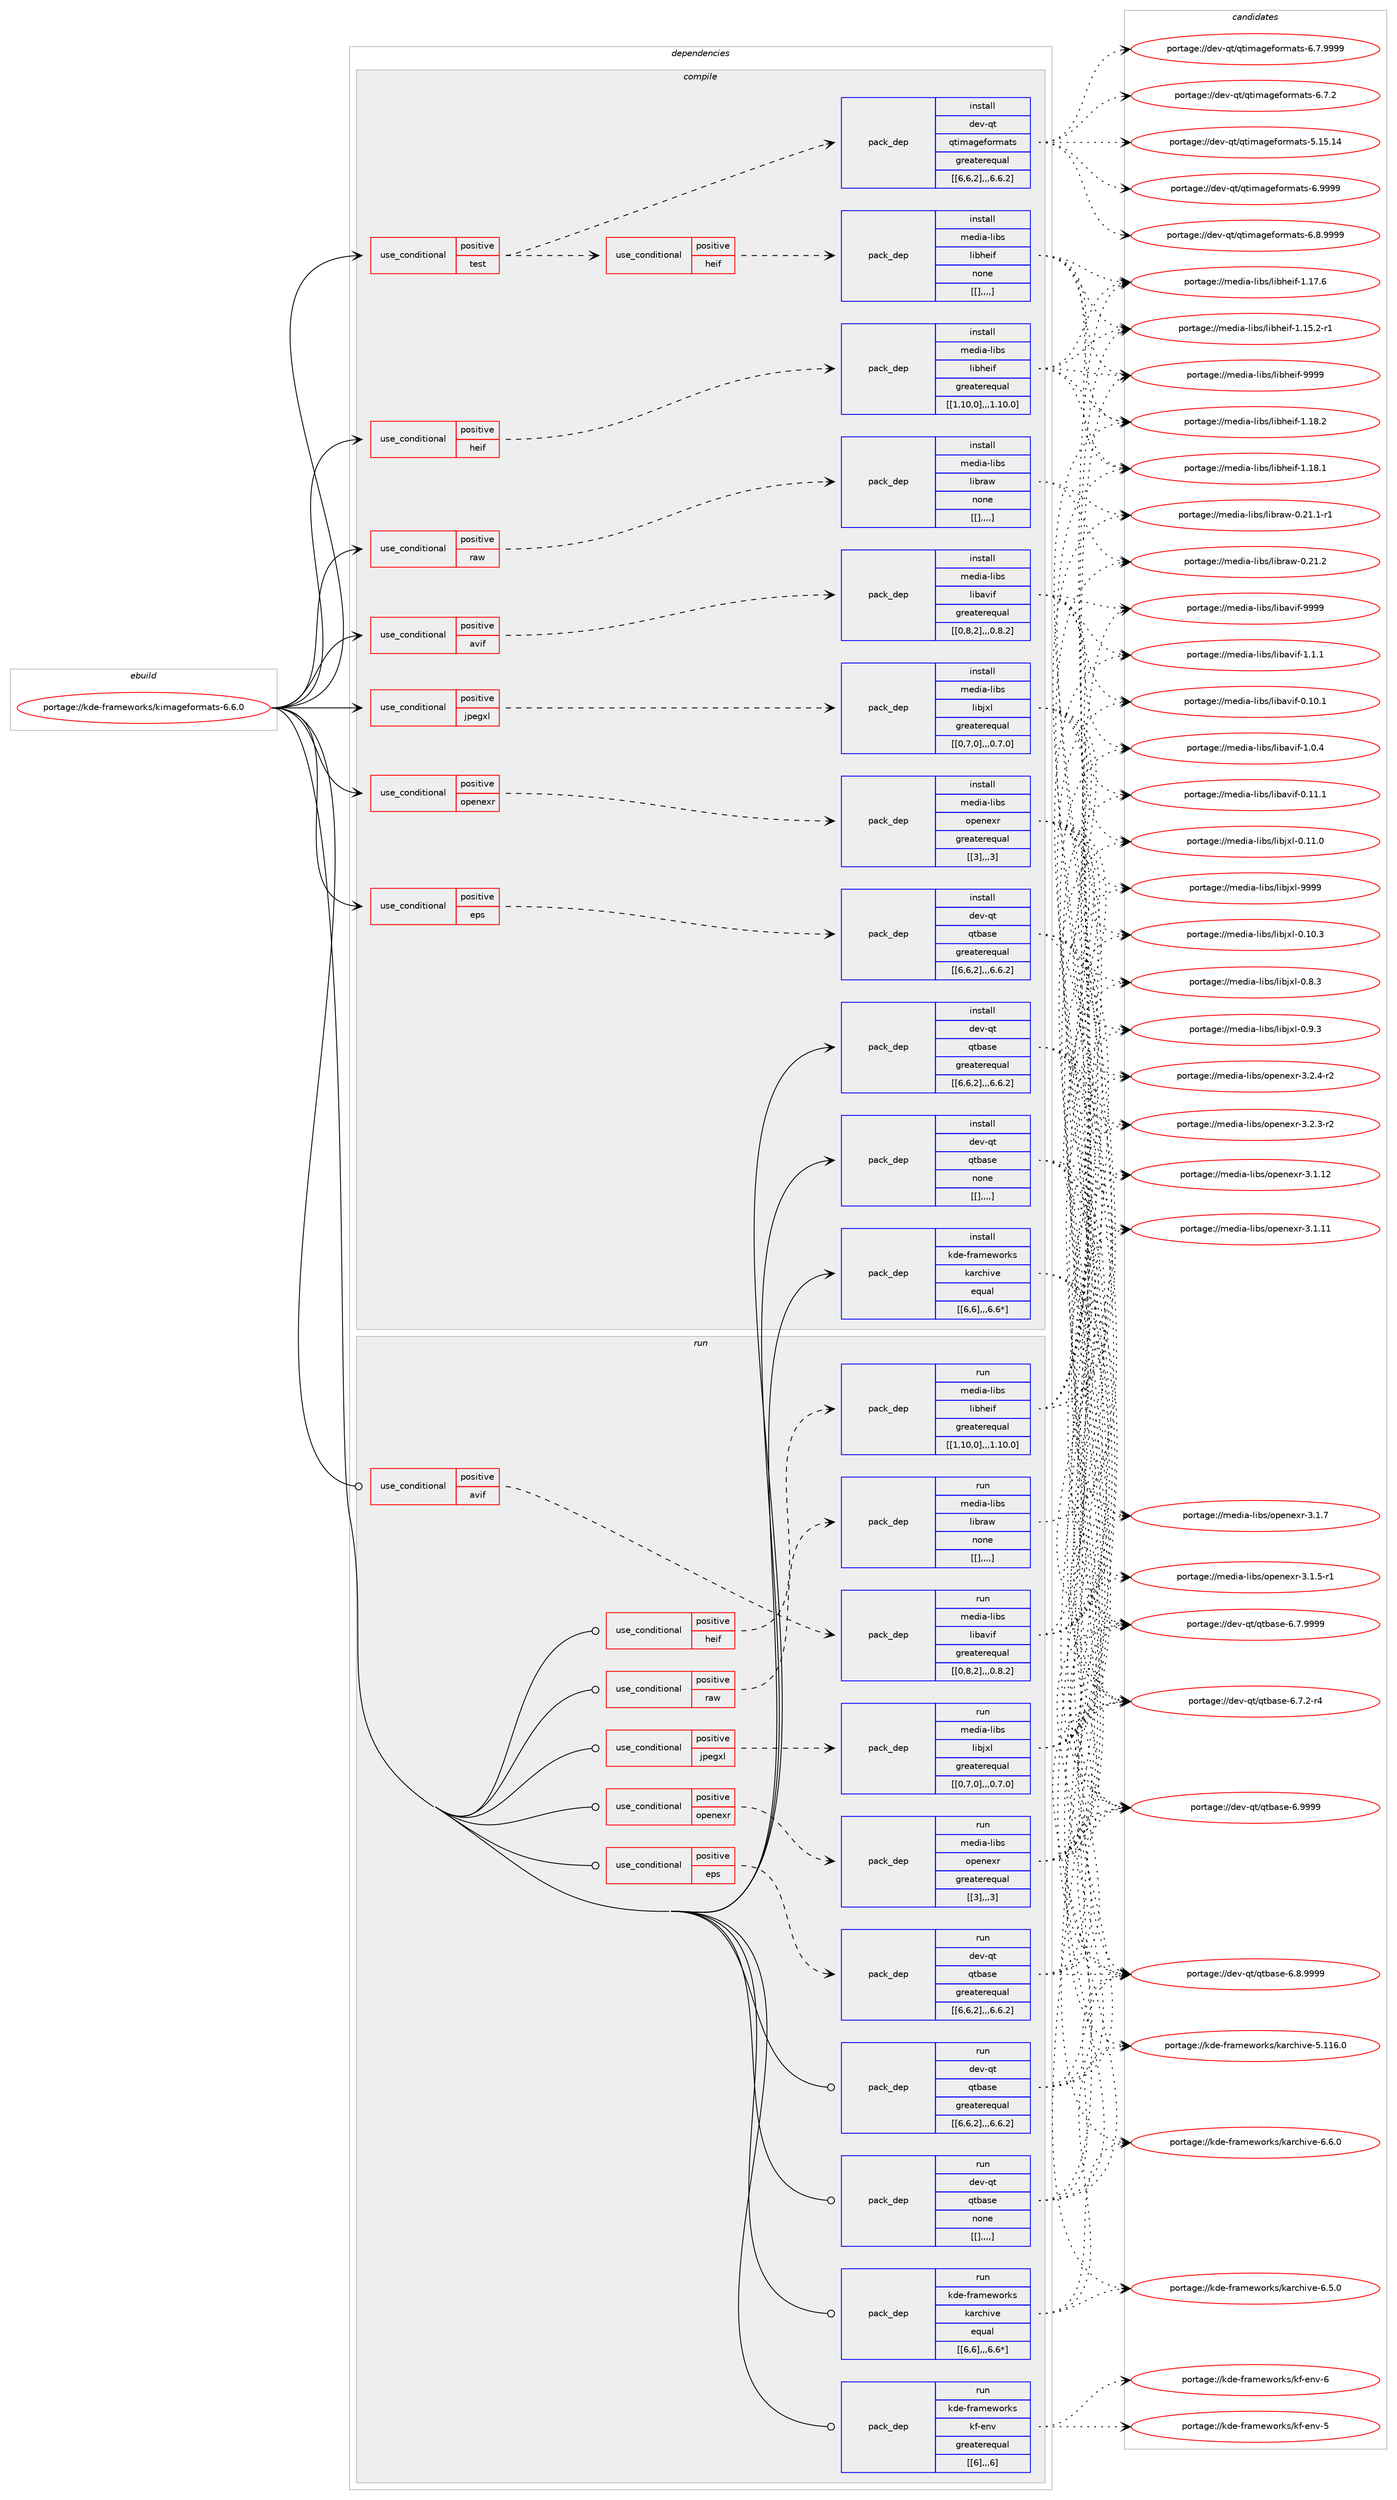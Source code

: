 digraph prolog {

# *************
# Graph options
# *************

newrank=true;
concentrate=true;
compound=true;
graph [rankdir=LR,fontname=Helvetica,fontsize=10,ranksep=1.5];#, ranksep=2.5, nodesep=0.2];
edge  [arrowhead=vee];
node  [fontname=Helvetica,fontsize=10];

# **********
# The ebuild
# **********

subgraph cluster_leftcol {
color=gray;
label=<<i>ebuild</i>>;
id [label="portage://kde-frameworks/kimageformats-6.6.0", color=red, width=4, href="../kde-frameworks/kimageformats-6.6.0.svg"];
}

# ****************
# The dependencies
# ****************

subgraph cluster_midcol {
color=gray;
label=<<i>dependencies</i>>;
subgraph cluster_compile {
fillcolor="#eeeeee";
style=filled;
label=<<i>compile</i>>;
subgraph cond70212 {
dependency274339 [label=<<TABLE BORDER="0" CELLBORDER="1" CELLSPACING="0" CELLPADDING="4"><TR><TD ROWSPAN="3" CELLPADDING="10">use_conditional</TD></TR><TR><TD>positive</TD></TR><TR><TD>avif</TD></TR></TABLE>>, shape=none, color=red];
subgraph pack202011 {
dependency274340 [label=<<TABLE BORDER="0" CELLBORDER="1" CELLSPACING="0" CELLPADDING="4" WIDTH="220"><TR><TD ROWSPAN="6" CELLPADDING="30">pack_dep</TD></TR><TR><TD WIDTH="110">install</TD></TR><TR><TD>media-libs</TD></TR><TR><TD>libavif</TD></TR><TR><TD>greaterequal</TD></TR><TR><TD>[[0,8,2],,,0.8.2]</TD></TR></TABLE>>, shape=none, color=blue];
}
dependency274339:e -> dependency274340:w [weight=20,style="dashed",arrowhead="vee"];
}
id:e -> dependency274339:w [weight=20,style="solid",arrowhead="vee"];
subgraph cond70213 {
dependency274341 [label=<<TABLE BORDER="0" CELLBORDER="1" CELLSPACING="0" CELLPADDING="4"><TR><TD ROWSPAN="3" CELLPADDING="10">use_conditional</TD></TR><TR><TD>positive</TD></TR><TR><TD>eps</TD></TR></TABLE>>, shape=none, color=red];
subgraph pack202012 {
dependency274342 [label=<<TABLE BORDER="0" CELLBORDER="1" CELLSPACING="0" CELLPADDING="4" WIDTH="220"><TR><TD ROWSPAN="6" CELLPADDING="30">pack_dep</TD></TR><TR><TD WIDTH="110">install</TD></TR><TR><TD>dev-qt</TD></TR><TR><TD>qtbase</TD></TR><TR><TD>greaterequal</TD></TR><TR><TD>[[6,6,2],,,6.6.2]</TD></TR></TABLE>>, shape=none, color=blue];
}
dependency274341:e -> dependency274342:w [weight=20,style="dashed",arrowhead="vee"];
}
id:e -> dependency274341:w [weight=20,style="solid",arrowhead="vee"];
subgraph cond70214 {
dependency274343 [label=<<TABLE BORDER="0" CELLBORDER="1" CELLSPACING="0" CELLPADDING="4"><TR><TD ROWSPAN="3" CELLPADDING="10">use_conditional</TD></TR><TR><TD>positive</TD></TR><TR><TD>heif</TD></TR></TABLE>>, shape=none, color=red];
subgraph pack202013 {
dependency274344 [label=<<TABLE BORDER="0" CELLBORDER="1" CELLSPACING="0" CELLPADDING="4" WIDTH="220"><TR><TD ROWSPAN="6" CELLPADDING="30">pack_dep</TD></TR><TR><TD WIDTH="110">install</TD></TR><TR><TD>media-libs</TD></TR><TR><TD>libheif</TD></TR><TR><TD>greaterequal</TD></TR><TR><TD>[[1,10,0],,,1.10.0]</TD></TR></TABLE>>, shape=none, color=blue];
}
dependency274343:e -> dependency274344:w [weight=20,style="dashed",arrowhead="vee"];
}
id:e -> dependency274343:w [weight=20,style="solid",arrowhead="vee"];
subgraph cond70215 {
dependency274345 [label=<<TABLE BORDER="0" CELLBORDER="1" CELLSPACING="0" CELLPADDING="4"><TR><TD ROWSPAN="3" CELLPADDING="10">use_conditional</TD></TR><TR><TD>positive</TD></TR><TR><TD>jpegxl</TD></TR></TABLE>>, shape=none, color=red];
subgraph pack202014 {
dependency274346 [label=<<TABLE BORDER="0" CELLBORDER="1" CELLSPACING="0" CELLPADDING="4" WIDTH="220"><TR><TD ROWSPAN="6" CELLPADDING="30">pack_dep</TD></TR><TR><TD WIDTH="110">install</TD></TR><TR><TD>media-libs</TD></TR><TR><TD>libjxl</TD></TR><TR><TD>greaterequal</TD></TR><TR><TD>[[0,7,0],,,0.7.0]</TD></TR></TABLE>>, shape=none, color=blue];
}
dependency274345:e -> dependency274346:w [weight=20,style="dashed",arrowhead="vee"];
}
id:e -> dependency274345:w [weight=20,style="solid",arrowhead="vee"];
subgraph cond70216 {
dependency274347 [label=<<TABLE BORDER="0" CELLBORDER="1" CELLSPACING="0" CELLPADDING="4"><TR><TD ROWSPAN="3" CELLPADDING="10">use_conditional</TD></TR><TR><TD>positive</TD></TR><TR><TD>openexr</TD></TR></TABLE>>, shape=none, color=red];
subgraph pack202015 {
dependency274348 [label=<<TABLE BORDER="0" CELLBORDER="1" CELLSPACING="0" CELLPADDING="4" WIDTH="220"><TR><TD ROWSPAN="6" CELLPADDING="30">pack_dep</TD></TR><TR><TD WIDTH="110">install</TD></TR><TR><TD>media-libs</TD></TR><TR><TD>openexr</TD></TR><TR><TD>greaterequal</TD></TR><TR><TD>[[3],,,3]</TD></TR></TABLE>>, shape=none, color=blue];
}
dependency274347:e -> dependency274348:w [weight=20,style="dashed",arrowhead="vee"];
}
id:e -> dependency274347:w [weight=20,style="solid",arrowhead="vee"];
subgraph cond70217 {
dependency274349 [label=<<TABLE BORDER="0" CELLBORDER="1" CELLSPACING="0" CELLPADDING="4"><TR><TD ROWSPAN="3" CELLPADDING="10">use_conditional</TD></TR><TR><TD>positive</TD></TR><TR><TD>raw</TD></TR></TABLE>>, shape=none, color=red];
subgraph pack202016 {
dependency274350 [label=<<TABLE BORDER="0" CELLBORDER="1" CELLSPACING="0" CELLPADDING="4" WIDTH="220"><TR><TD ROWSPAN="6" CELLPADDING="30">pack_dep</TD></TR><TR><TD WIDTH="110">install</TD></TR><TR><TD>media-libs</TD></TR><TR><TD>libraw</TD></TR><TR><TD>none</TD></TR><TR><TD>[[],,,,]</TD></TR></TABLE>>, shape=none, color=blue];
}
dependency274349:e -> dependency274350:w [weight=20,style="dashed",arrowhead="vee"];
}
id:e -> dependency274349:w [weight=20,style="solid",arrowhead="vee"];
subgraph cond70218 {
dependency274351 [label=<<TABLE BORDER="0" CELLBORDER="1" CELLSPACING="0" CELLPADDING="4"><TR><TD ROWSPAN="3" CELLPADDING="10">use_conditional</TD></TR><TR><TD>positive</TD></TR><TR><TD>test</TD></TR></TABLE>>, shape=none, color=red];
subgraph pack202017 {
dependency274352 [label=<<TABLE BORDER="0" CELLBORDER="1" CELLSPACING="0" CELLPADDING="4" WIDTH="220"><TR><TD ROWSPAN="6" CELLPADDING="30">pack_dep</TD></TR><TR><TD WIDTH="110">install</TD></TR><TR><TD>dev-qt</TD></TR><TR><TD>qtimageformats</TD></TR><TR><TD>greaterequal</TD></TR><TR><TD>[[6,6,2],,,6.6.2]</TD></TR></TABLE>>, shape=none, color=blue];
}
dependency274351:e -> dependency274352:w [weight=20,style="dashed",arrowhead="vee"];
subgraph cond70219 {
dependency274353 [label=<<TABLE BORDER="0" CELLBORDER="1" CELLSPACING="0" CELLPADDING="4"><TR><TD ROWSPAN="3" CELLPADDING="10">use_conditional</TD></TR><TR><TD>positive</TD></TR><TR><TD>heif</TD></TR></TABLE>>, shape=none, color=red];
subgraph pack202018 {
dependency274354 [label=<<TABLE BORDER="0" CELLBORDER="1" CELLSPACING="0" CELLPADDING="4" WIDTH="220"><TR><TD ROWSPAN="6" CELLPADDING="30">pack_dep</TD></TR><TR><TD WIDTH="110">install</TD></TR><TR><TD>media-libs</TD></TR><TR><TD>libheif</TD></TR><TR><TD>none</TD></TR><TR><TD>[[],,,,]</TD></TR></TABLE>>, shape=none, color=blue];
}
dependency274353:e -> dependency274354:w [weight=20,style="dashed",arrowhead="vee"];
}
dependency274351:e -> dependency274353:w [weight=20,style="dashed",arrowhead="vee"];
}
id:e -> dependency274351:w [weight=20,style="solid",arrowhead="vee"];
subgraph pack202019 {
dependency274355 [label=<<TABLE BORDER="0" CELLBORDER="1" CELLSPACING="0" CELLPADDING="4" WIDTH="220"><TR><TD ROWSPAN="6" CELLPADDING="30">pack_dep</TD></TR><TR><TD WIDTH="110">install</TD></TR><TR><TD>dev-qt</TD></TR><TR><TD>qtbase</TD></TR><TR><TD>greaterequal</TD></TR><TR><TD>[[6,6,2],,,6.6.2]</TD></TR></TABLE>>, shape=none, color=blue];
}
id:e -> dependency274355:w [weight=20,style="solid",arrowhead="vee"];
subgraph pack202020 {
dependency274356 [label=<<TABLE BORDER="0" CELLBORDER="1" CELLSPACING="0" CELLPADDING="4" WIDTH="220"><TR><TD ROWSPAN="6" CELLPADDING="30">pack_dep</TD></TR><TR><TD WIDTH="110">install</TD></TR><TR><TD>dev-qt</TD></TR><TR><TD>qtbase</TD></TR><TR><TD>none</TD></TR><TR><TD>[[],,,,]</TD></TR></TABLE>>, shape=none, color=blue];
}
id:e -> dependency274356:w [weight=20,style="solid",arrowhead="vee"];
subgraph pack202021 {
dependency274357 [label=<<TABLE BORDER="0" CELLBORDER="1" CELLSPACING="0" CELLPADDING="4" WIDTH="220"><TR><TD ROWSPAN="6" CELLPADDING="30">pack_dep</TD></TR><TR><TD WIDTH="110">install</TD></TR><TR><TD>kde-frameworks</TD></TR><TR><TD>karchive</TD></TR><TR><TD>equal</TD></TR><TR><TD>[[6,6],,,6.6*]</TD></TR></TABLE>>, shape=none, color=blue];
}
id:e -> dependency274357:w [weight=20,style="solid",arrowhead="vee"];
}
subgraph cluster_compileandrun {
fillcolor="#eeeeee";
style=filled;
label=<<i>compile and run</i>>;
}
subgraph cluster_run {
fillcolor="#eeeeee";
style=filled;
label=<<i>run</i>>;
subgraph cond70220 {
dependency274358 [label=<<TABLE BORDER="0" CELLBORDER="1" CELLSPACING="0" CELLPADDING="4"><TR><TD ROWSPAN="3" CELLPADDING="10">use_conditional</TD></TR><TR><TD>positive</TD></TR><TR><TD>avif</TD></TR></TABLE>>, shape=none, color=red];
subgraph pack202022 {
dependency274359 [label=<<TABLE BORDER="0" CELLBORDER="1" CELLSPACING="0" CELLPADDING="4" WIDTH="220"><TR><TD ROWSPAN="6" CELLPADDING="30">pack_dep</TD></TR><TR><TD WIDTH="110">run</TD></TR><TR><TD>media-libs</TD></TR><TR><TD>libavif</TD></TR><TR><TD>greaterequal</TD></TR><TR><TD>[[0,8,2],,,0.8.2]</TD></TR></TABLE>>, shape=none, color=blue];
}
dependency274358:e -> dependency274359:w [weight=20,style="dashed",arrowhead="vee"];
}
id:e -> dependency274358:w [weight=20,style="solid",arrowhead="odot"];
subgraph cond70221 {
dependency274360 [label=<<TABLE BORDER="0" CELLBORDER="1" CELLSPACING="0" CELLPADDING="4"><TR><TD ROWSPAN="3" CELLPADDING="10">use_conditional</TD></TR><TR><TD>positive</TD></TR><TR><TD>eps</TD></TR></TABLE>>, shape=none, color=red];
subgraph pack202023 {
dependency274361 [label=<<TABLE BORDER="0" CELLBORDER="1" CELLSPACING="0" CELLPADDING="4" WIDTH="220"><TR><TD ROWSPAN="6" CELLPADDING="30">pack_dep</TD></TR><TR><TD WIDTH="110">run</TD></TR><TR><TD>dev-qt</TD></TR><TR><TD>qtbase</TD></TR><TR><TD>greaterequal</TD></TR><TR><TD>[[6,6,2],,,6.6.2]</TD></TR></TABLE>>, shape=none, color=blue];
}
dependency274360:e -> dependency274361:w [weight=20,style="dashed",arrowhead="vee"];
}
id:e -> dependency274360:w [weight=20,style="solid",arrowhead="odot"];
subgraph cond70222 {
dependency274362 [label=<<TABLE BORDER="0" CELLBORDER="1" CELLSPACING="0" CELLPADDING="4"><TR><TD ROWSPAN="3" CELLPADDING="10">use_conditional</TD></TR><TR><TD>positive</TD></TR><TR><TD>heif</TD></TR></TABLE>>, shape=none, color=red];
subgraph pack202024 {
dependency274363 [label=<<TABLE BORDER="0" CELLBORDER="1" CELLSPACING="0" CELLPADDING="4" WIDTH="220"><TR><TD ROWSPAN="6" CELLPADDING="30">pack_dep</TD></TR><TR><TD WIDTH="110">run</TD></TR><TR><TD>media-libs</TD></TR><TR><TD>libheif</TD></TR><TR><TD>greaterequal</TD></TR><TR><TD>[[1,10,0],,,1.10.0]</TD></TR></TABLE>>, shape=none, color=blue];
}
dependency274362:e -> dependency274363:w [weight=20,style="dashed",arrowhead="vee"];
}
id:e -> dependency274362:w [weight=20,style="solid",arrowhead="odot"];
subgraph cond70223 {
dependency274364 [label=<<TABLE BORDER="0" CELLBORDER="1" CELLSPACING="0" CELLPADDING="4"><TR><TD ROWSPAN="3" CELLPADDING="10">use_conditional</TD></TR><TR><TD>positive</TD></TR><TR><TD>jpegxl</TD></TR></TABLE>>, shape=none, color=red];
subgraph pack202025 {
dependency274365 [label=<<TABLE BORDER="0" CELLBORDER="1" CELLSPACING="0" CELLPADDING="4" WIDTH="220"><TR><TD ROWSPAN="6" CELLPADDING="30">pack_dep</TD></TR><TR><TD WIDTH="110">run</TD></TR><TR><TD>media-libs</TD></TR><TR><TD>libjxl</TD></TR><TR><TD>greaterequal</TD></TR><TR><TD>[[0,7,0],,,0.7.0]</TD></TR></TABLE>>, shape=none, color=blue];
}
dependency274364:e -> dependency274365:w [weight=20,style="dashed",arrowhead="vee"];
}
id:e -> dependency274364:w [weight=20,style="solid",arrowhead="odot"];
subgraph cond70224 {
dependency274366 [label=<<TABLE BORDER="0" CELLBORDER="1" CELLSPACING="0" CELLPADDING="4"><TR><TD ROWSPAN="3" CELLPADDING="10">use_conditional</TD></TR><TR><TD>positive</TD></TR><TR><TD>openexr</TD></TR></TABLE>>, shape=none, color=red];
subgraph pack202026 {
dependency274367 [label=<<TABLE BORDER="0" CELLBORDER="1" CELLSPACING="0" CELLPADDING="4" WIDTH="220"><TR><TD ROWSPAN="6" CELLPADDING="30">pack_dep</TD></TR><TR><TD WIDTH="110">run</TD></TR><TR><TD>media-libs</TD></TR><TR><TD>openexr</TD></TR><TR><TD>greaterequal</TD></TR><TR><TD>[[3],,,3]</TD></TR></TABLE>>, shape=none, color=blue];
}
dependency274366:e -> dependency274367:w [weight=20,style="dashed",arrowhead="vee"];
}
id:e -> dependency274366:w [weight=20,style="solid",arrowhead="odot"];
subgraph cond70225 {
dependency274368 [label=<<TABLE BORDER="0" CELLBORDER="1" CELLSPACING="0" CELLPADDING="4"><TR><TD ROWSPAN="3" CELLPADDING="10">use_conditional</TD></TR><TR><TD>positive</TD></TR><TR><TD>raw</TD></TR></TABLE>>, shape=none, color=red];
subgraph pack202027 {
dependency274369 [label=<<TABLE BORDER="0" CELLBORDER="1" CELLSPACING="0" CELLPADDING="4" WIDTH="220"><TR><TD ROWSPAN="6" CELLPADDING="30">pack_dep</TD></TR><TR><TD WIDTH="110">run</TD></TR><TR><TD>media-libs</TD></TR><TR><TD>libraw</TD></TR><TR><TD>none</TD></TR><TR><TD>[[],,,,]</TD></TR></TABLE>>, shape=none, color=blue];
}
dependency274368:e -> dependency274369:w [weight=20,style="dashed",arrowhead="vee"];
}
id:e -> dependency274368:w [weight=20,style="solid",arrowhead="odot"];
subgraph pack202028 {
dependency274370 [label=<<TABLE BORDER="0" CELLBORDER="1" CELLSPACING="0" CELLPADDING="4" WIDTH="220"><TR><TD ROWSPAN="6" CELLPADDING="30">pack_dep</TD></TR><TR><TD WIDTH="110">run</TD></TR><TR><TD>dev-qt</TD></TR><TR><TD>qtbase</TD></TR><TR><TD>greaterequal</TD></TR><TR><TD>[[6,6,2],,,6.6.2]</TD></TR></TABLE>>, shape=none, color=blue];
}
id:e -> dependency274370:w [weight=20,style="solid",arrowhead="odot"];
subgraph pack202029 {
dependency274371 [label=<<TABLE BORDER="0" CELLBORDER="1" CELLSPACING="0" CELLPADDING="4" WIDTH="220"><TR><TD ROWSPAN="6" CELLPADDING="30">pack_dep</TD></TR><TR><TD WIDTH="110">run</TD></TR><TR><TD>dev-qt</TD></TR><TR><TD>qtbase</TD></TR><TR><TD>none</TD></TR><TR><TD>[[],,,,]</TD></TR></TABLE>>, shape=none, color=blue];
}
id:e -> dependency274371:w [weight=20,style="solid",arrowhead="odot"];
subgraph pack202030 {
dependency274372 [label=<<TABLE BORDER="0" CELLBORDER="1" CELLSPACING="0" CELLPADDING="4" WIDTH="220"><TR><TD ROWSPAN="6" CELLPADDING="30">pack_dep</TD></TR><TR><TD WIDTH="110">run</TD></TR><TR><TD>kde-frameworks</TD></TR><TR><TD>karchive</TD></TR><TR><TD>equal</TD></TR><TR><TD>[[6,6],,,6.6*]</TD></TR></TABLE>>, shape=none, color=blue];
}
id:e -> dependency274372:w [weight=20,style="solid",arrowhead="odot"];
subgraph pack202031 {
dependency274373 [label=<<TABLE BORDER="0" CELLBORDER="1" CELLSPACING="0" CELLPADDING="4" WIDTH="220"><TR><TD ROWSPAN="6" CELLPADDING="30">pack_dep</TD></TR><TR><TD WIDTH="110">run</TD></TR><TR><TD>kde-frameworks</TD></TR><TR><TD>kf-env</TD></TR><TR><TD>greaterequal</TD></TR><TR><TD>[[6],,,6]</TD></TR></TABLE>>, shape=none, color=blue];
}
id:e -> dependency274373:w [weight=20,style="solid",arrowhead="odot"];
}
}

# **************
# The candidates
# **************

subgraph cluster_choices {
rank=same;
color=gray;
label=<<i>candidates</i>>;

subgraph choice202011 {
color=black;
nodesep=1;
choice1091011001059745108105981154710810598971181051024557575757 [label="portage://media-libs/libavif-9999", color=red, width=4,href="../media-libs/libavif-9999.svg"];
choice109101100105974510810598115471081059897118105102454946494649 [label="portage://media-libs/libavif-1.1.1", color=red, width=4,href="../media-libs/libavif-1.1.1.svg"];
choice109101100105974510810598115471081059897118105102454946484652 [label="portage://media-libs/libavif-1.0.4", color=red, width=4,href="../media-libs/libavif-1.0.4.svg"];
choice10910110010597451081059811547108105989711810510245484649494649 [label="portage://media-libs/libavif-0.11.1", color=red, width=4,href="../media-libs/libavif-0.11.1.svg"];
choice10910110010597451081059811547108105989711810510245484649484649 [label="portage://media-libs/libavif-0.10.1", color=red, width=4,href="../media-libs/libavif-0.10.1.svg"];
dependency274340:e -> choice1091011001059745108105981154710810598971181051024557575757:w [style=dotted,weight="100"];
dependency274340:e -> choice109101100105974510810598115471081059897118105102454946494649:w [style=dotted,weight="100"];
dependency274340:e -> choice109101100105974510810598115471081059897118105102454946484652:w [style=dotted,weight="100"];
dependency274340:e -> choice10910110010597451081059811547108105989711810510245484649494649:w [style=dotted,weight="100"];
dependency274340:e -> choice10910110010597451081059811547108105989711810510245484649484649:w [style=dotted,weight="100"];
}
subgraph choice202012 {
color=black;
nodesep=1;
choice1001011184511311647113116989711510145544657575757 [label="portage://dev-qt/qtbase-6.9999", color=red, width=4,href="../dev-qt/qtbase-6.9999.svg"];
choice10010111845113116471131169897115101455446564657575757 [label="portage://dev-qt/qtbase-6.8.9999", color=red, width=4,href="../dev-qt/qtbase-6.8.9999.svg"];
choice10010111845113116471131169897115101455446554657575757 [label="portage://dev-qt/qtbase-6.7.9999", color=red, width=4,href="../dev-qt/qtbase-6.7.9999.svg"];
choice100101118451131164711311698971151014554465546504511452 [label="portage://dev-qt/qtbase-6.7.2-r4", color=red, width=4,href="../dev-qt/qtbase-6.7.2-r4.svg"];
dependency274342:e -> choice1001011184511311647113116989711510145544657575757:w [style=dotted,weight="100"];
dependency274342:e -> choice10010111845113116471131169897115101455446564657575757:w [style=dotted,weight="100"];
dependency274342:e -> choice10010111845113116471131169897115101455446554657575757:w [style=dotted,weight="100"];
dependency274342:e -> choice100101118451131164711311698971151014554465546504511452:w [style=dotted,weight="100"];
}
subgraph choice202013 {
color=black;
nodesep=1;
choice10910110010597451081059811547108105981041011051024557575757 [label="portage://media-libs/libheif-9999", color=red, width=4,href="../media-libs/libheif-9999.svg"];
choice109101100105974510810598115471081059810410110510245494649564650 [label="portage://media-libs/libheif-1.18.2", color=red, width=4,href="../media-libs/libheif-1.18.2.svg"];
choice109101100105974510810598115471081059810410110510245494649564649 [label="portage://media-libs/libheif-1.18.1", color=red, width=4,href="../media-libs/libheif-1.18.1.svg"];
choice109101100105974510810598115471081059810410110510245494649554654 [label="portage://media-libs/libheif-1.17.6", color=red, width=4,href="../media-libs/libheif-1.17.6.svg"];
choice1091011001059745108105981154710810598104101105102454946495346504511449 [label="portage://media-libs/libheif-1.15.2-r1", color=red, width=4,href="../media-libs/libheif-1.15.2-r1.svg"];
dependency274344:e -> choice10910110010597451081059811547108105981041011051024557575757:w [style=dotted,weight="100"];
dependency274344:e -> choice109101100105974510810598115471081059810410110510245494649564650:w [style=dotted,weight="100"];
dependency274344:e -> choice109101100105974510810598115471081059810410110510245494649564649:w [style=dotted,weight="100"];
dependency274344:e -> choice109101100105974510810598115471081059810410110510245494649554654:w [style=dotted,weight="100"];
dependency274344:e -> choice1091011001059745108105981154710810598104101105102454946495346504511449:w [style=dotted,weight="100"];
}
subgraph choice202014 {
color=black;
nodesep=1;
choice10910110010597451081059811547108105981061201084557575757 [label="portage://media-libs/libjxl-9999", color=red, width=4,href="../media-libs/libjxl-9999.svg"];
choice109101100105974510810598115471081059810612010845484649494648 [label="portage://media-libs/libjxl-0.11.0", color=red, width=4,href="../media-libs/libjxl-0.11.0.svg"];
choice109101100105974510810598115471081059810612010845484649484651 [label="portage://media-libs/libjxl-0.10.3", color=red, width=4,href="../media-libs/libjxl-0.10.3.svg"];
choice1091011001059745108105981154710810598106120108454846574651 [label="portage://media-libs/libjxl-0.9.3", color=red, width=4,href="../media-libs/libjxl-0.9.3.svg"];
choice1091011001059745108105981154710810598106120108454846564651 [label="portage://media-libs/libjxl-0.8.3", color=red, width=4,href="../media-libs/libjxl-0.8.3.svg"];
dependency274346:e -> choice10910110010597451081059811547108105981061201084557575757:w [style=dotted,weight="100"];
dependency274346:e -> choice109101100105974510810598115471081059810612010845484649494648:w [style=dotted,weight="100"];
dependency274346:e -> choice109101100105974510810598115471081059810612010845484649484651:w [style=dotted,weight="100"];
dependency274346:e -> choice1091011001059745108105981154710810598106120108454846574651:w [style=dotted,weight="100"];
dependency274346:e -> choice1091011001059745108105981154710810598106120108454846564651:w [style=dotted,weight="100"];
}
subgraph choice202015 {
color=black;
nodesep=1;
choice109101100105974510810598115471111121011101011201144551465046524511450 [label="portage://media-libs/openexr-3.2.4-r2", color=red, width=4,href="../media-libs/openexr-3.2.4-r2.svg"];
choice109101100105974510810598115471111121011101011201144551465046514511450 [label="portage://media-libs/openexr-3.2.3-r2", color=red, width=4,href="../media-libs/openexr-3.2.3-r2.svg"];
choice1091011001059745108105981154711111210111010112011445514649464950 [label="portage://media-libs/openexr-3.1.12", color=red, width=4,href="../media-libs/openexr-3.1.12.svg"];
choice1091011001059745108105981154711111210111010112011445514649464949 [label="portage://media-libs/openexr-3.1.11", color=red, width=4,href="../media-libs/openexr-3.1.11.svg"];
choice10910110010597451081059811547111112101110101120114455146494655 [label="portage://media-libs/openexr-3.1.7", color=red, width=4,href="../media-libs/openexr-3.1.7.svg"];
choice109101100105974510810598115471111121011101011201144551464946534511449 [label="portage://media-libs/openexr-3.1.5-r1", color=red, width=4,href="../media-libs/openexr-3.1.5-r1.svg"];
dependency274348:e -> choice109101100105974510810598115471111121011101011201144551465046524511450:w [style=dotted,weight="100"];
dependency274348:e -> choice109101100105974510810598115471111121011101011201144551465046514511450:w [style=dotted,weight="100"];
dependency274348:e -> choice1091011001059745108105981154711111210111010112011445514649464950:w [style=dotted,weight="100"];
dependency274348:e -> choice1091011001059745108105981154711111210111010112011445514649464949:w [style=dotted,weight="100"];
dependency274348:e -> choice10910110010597451081059811547111112101110101120114455146494655:w [style=dotted,weight="100"];
dependency274348:e -> choice109101100105974510810598115471111121011101011201144551464946534511449:w [style=dotted,weight="100"];
}
subgraph choice202016 {
color=black;
nodesep=1;
choice10910110010597451081059811547108105981149711945484650494650 [label="portage://media-libs/libraw-0.21.2", color=red, width=4,href="../media-libs/libraw-0.21.2.svg"];
choice109101100105974510810598115471081059811497119454846504946494511449 [label="portage://media-libs/libraw-0.21.1-r1", color=red, width=4,href="../media-libs/libraw-0.21.1-r1.svg"];
dependency274350:e -> choice10910110010597451081059811547108105981149711945484650494650:w [style=dotted,weight="100"];
dependency274350:e -> choice109101100105974510810598115471081059811497119454846504946494511449:w [style=dotted,weight="100"];
}
subgraph choice202017 {
color=black;
nodesep=1;
choice1001011184511311647113116105109971031011021111141099711611545544657575757 [label="portage://dev-qt/qtimageformats-6.9999", color=red, width=4,href="../dev-qt/qtimageformats-6.9999.svg"];
choice10010111845113116471131161051099710310110211111410997116115455446564657575757 [label="portage://dev-qt/qtimageformats-6.8.9999", color=red, width=4,href="../dev-qt/qtimageformats-6.8.9999.svg"];
choice10010111845113116471131161051099710310110211111410997116115455446554657575757 [label="portage://dev-qt/qtimageformats-6.7.9999", color=red, width=4,href="../dev-qt/qtimageformats-6.7.9999.svg"];
choice10010111845113116471131161051099710310110211111410997116115455446554650 [label="portage://dev-qt/qtimageformats-6.7.2", color=red, width=4,href="../dev-qt/qtimageformats-6.7.2.svg"];
choice100101118451131164711311610510997103101102111114109971161154553464953464952 [label="portage://dev-qt/qtimageformats-5.15.14", color=red, width=4,href="../dev-qt/qtimageformats-5.15.14.svg"];
dependency274352:e -> choice1001011184511311647113116105109971031011021111141099711611545544657575757:w [style=dotted,weight="100"];
dependency274352:e -> choice10010111845113116471131161051099710310110211111410997116115455446564657575757:w [style=dotted,weight="100"];
dependency274352:e -> choice10010111845113116471131161051099710310110211111410997116115455446554657575757:w [style=dotted,weight="100"];
dependency274352:e -> choice10010111845113116471131161051099710310110211111410997116115455446554650:w [style=dotted,weight="100"];
dependency274352:e -> choice100101118451131164711311610510997103101102111114109971161154553464953464952:w [style=dotted,weight="100"];
}
subgraph choice202018 {
color=black;
nodesep=1;
choice10910110010597451081059811547108105981041011051024557575757 [label="portage://media-libs/libheif-9999", color=red, width=4,href="../media-libs/libheif-9999.svg"];
choice109101100105974510810598115471081059810410110510245494649564650 [label="portage://media-libs/libheif-1.18.2", color=red, width=4,href="../media-libs/libheif-1.18.2.svg"];
choice109101100105974510810598115471081059810410110510245494649564649 [label="portage://media-libs/libheif-1.18.1", color=red, width=4,href="../media-libs/libheif-1.18.1.svg"];
choice109101100105974510810598115471081059810410110510245494649554654 [label="portage://media-libs/libheif-1.17.6", color=red, width=4,href="../media-libs/libheif-1.17.6.svg"];
choice1091011001059745108105981154710810598104101105102454946495346504511449 [label="portage://media-libs/libheif-1.15.2-r1", color=red, width=4,href="../media-libs/libheif-1.15.2-r1.svg"];
dependency274354:e -> choice10910110010597451081059811547108105981041011051024557575757:w [style=dotted,weight="100"];
dependency274354:e -> choice109101100105974510810598115471081059810410110510245494649564650:w [style=dotted,weight="100"];
dependency274354:e -> choice109101100105974510810598115471081059810410110510245494649564649:w [style=dotted,weight="100"];
dependency274354:e -> choice109101100105974510810598115471081059810410110510245494649554654:w [style=dotted,weight="100"];
dependency274354:e -> choice1091011001059745108105981154710810598104101105102454946495346504511449:w [style=dotted,weight="100"];
}
subgraph choice202019 {
color=black;
nodesep=1;
choice1001011184511311647113116989711510145544657575757 [label="portage://dev-qt/qtbase-6.9999", color=red, width=4,href="../dev-qt/qtbase-6.9999.svg"];
choice10010111845113116471131169897115101455446564657575757 [label="portage://dev-qt/qtbase-6.8.9999", color=red, width=4,href="../dev-qt/qtbase-6.8.9999.svg"];
choice10010111845113116471131169897115101455446554657575757 [label="portage://dev-qt/qtbase-6.7.9999", color=red, width=4,href="../dev-qt/qtbase-6.7.9999.svg"];
choice100101118451131164711311698971151014554465546504511452 [label="portage://dev-qt/qtbase-6.7.2-r4", color=red, width=4,href="../dev-qt/qtbase-6.7.2-r4.svg"];
dependency274355:e -> choice1001011184511311647113116989711510145544657575757:w [style=dotted,weight="100"];
dependency274355:e -> choice10010111845113116471131169897115101455446564657575757:w [style=dotted,weight="100"];
dependency274355:e -> choice10010111845113116471131169897115101455446554657575757:w [style=dotted,weight="100"];
dependency274355:e -> choice100101118451131164711311698971151014554465546504511452:w [style=dotted,weight="100"];
}
subgraph choice202020 {
color=black;
nodesep=1;
choice1001011184511311647113116989711510145544657575757 [label="portage://dev-qt/qtbase-6.9999", color=red, width=4,href="../dev-qt/qtbase-6.9999.svg"];
choice10010111845113116471131169897115101455446564657575757 [label="portage://dev-qt/qtbase-6.8.9999", color=red, width=4,href="../dev-qt/qtbase-6.8.9999.svg"];
choice10010111845113116471131169897115101455446554657575757 [label="portage://dev-qt/qtbase-6.7.9999", color=red, width=4,href="../dev-qt/qtbase-6.7.9999.svg"];
choice100101118451131164711311698971151014554465546504511452 [label="portage://dev-qt/qtbase-6.7.2-r4", color=red, width=4,href="../dev-qt/qtbase-6.7.2-r4.svg"];
dependency274356:e -> choice1001011184511311647113116989711510145544657575757:w [style=dotted,weight="100"];
dependency274356:e -> choice10010111845113116471131169897115101455446564657575757:w [style=dotted,weight="100"];
dependency274356:e -> choice10010111845113116471131169897115101455446554657575757:w [style=dotted,weight="100"];
dependency274356:e -> choice100101118451131164711311698971151014554465546504511452:w [style=dotted,weight="100"];
}
subgraph choice202021 {
color=black;
nodesep=1;
choice1071001014510211497109101119111114107115471079711499104105118101455446544648 [label="portage://kde-frameworks/karchive-6.6.0", color=red, width=4,href="../kde-frameworks/karchive-6.6.0.svg"];
choice1071001014510211497109101119111114107115471079711499104105118101455446534648 [label="portage://kde-frameworks/karchive-6.5.0", color=red, width=4,href="../kde-frameworks/karchive-6.5.0.svg"];
choice10710010145102114971091011191111141071154710797114991041051181014553464949544648 [label="portage://kde-frameworks/karchive-5.116.0", color=red, width=4,href="../kde-frameworks/karchive-5.116.0.svg"];
dependency274357:e -> choice1071001014510211497109101119111114107115471079711499104105118101455446544648:w [style=dotted,weight="100"];
dependency274357:e -> choice1071001014510211497109101119111114107115471079711499104105118101455446534648:w [style=dotted,weight="100"];
dependency274357:e -> choice10710010145102114971091011191111141071154710797114991041051181014553464949544648:w [style=dotted,weight="100"];
}
subgraph choice202022 {
color=black;
nodesep=1;
choice1091011001059745108105981154710810598971181051024557575757 [label="portage://media-libs/libavif-9999", color=red, width=4,href="../media-libs/libavif-9999.svg"];
choice109101100105974510810598115471081059897118105102454946494649 [label="portage://media-libs/libavif-1.1.1", color=red, width=4,href="../media-libs/libavif-1.1.1.svg"];
choice109101100105974510810598115471081059897118105102454946484652 [label="portage://media-libs/libavif-1.0.4", color=red, width=4,href="../media-libs/libavif-1.0.4.svg"];
choice10910110010597451081059811547108105989711810510245484649494649 [label="portage://media-libs/libavif-0.11.1", color=red, width=4,href="../media-libs/libavif-0.11.1.svg"];
choice10910110010597451081059811547108105989711810510245484649484649 [label="portage://media-libs/libavif-0.10.1", color=red, width=4,href="../media-libs/libavif-0.10.1.svg"];
dependency274359:e -> choice1091011001059745108105981154710810598971181051024557575757:w [style=dotted,weight="100"];
dependency274359:e -> choice109101100105974510810598115471081059897118105102454946494649:w [style=dotted,weight="100"];
dependency274359:e -> choice109101100105974510810598115471081059897118105102454946484652:w [style=dotted,weight="100"];
dependency274359:e -> choice10910110010597451081059811547108105989711810510245484649494649:w [style=dotted,weight="100"];
dependency274359:e -> choice10910110010597451081059811547108105989711810510245484649484649:w [style=dotted,weight="100"];
}
subgraph choice202023 {
color=black;
nodesep=1;
choice1001011184511311647113116989711510145544657575757 [label="portage://dev-qt/qtbase-6.9999", color=red, width=4,href="../dev-qt/qtbase-6.9999.svg"];
choice10010111845113116471131169897115101455446564657575757 [label="portage://dev-qt/qtbase-6.8.9999", color=red, width=4,href="../dev-qt/qtbase-6.8.9999.svg"];
choice10010111845113116471131169897115101455446554657575757 [label="portage://dev-qt/qtbase-6.7.9999", color=red, width=4,href="../dev-qt/qtbase-6.7.9999.svg"];
choice100101118451131164711311698971151014554465546504511452 [label="portage://dev-qt/qtbase-6.7.2-r4", color=red, width=4,href="../dev-qt/qtbase-6.7.2-r4.svg"];
dependency274361:e -> choice1001011184511311647113116989711510145544657575757:w [style=dotted,weight="100"];
dependency274361:e -> choice10010111845113116471131169897115101455446564657575757:w [style=dotted,weight="100"];
dependency274361:e -> choice10010111845113116471131169897115101455446554657575757:w [style=dotted,weight="100"];
dependency274361:e -> choice100101118451131164711311698971151014554465546504511452:w [style=dotted,weight="100"];
}
subgraph choice202024 {
color=black;
nodesep=1;
choice10910110010597451081059811547108105981041011051024557575757 [label="portage://media-libs/libheif-9999", color=red, width=4,href="../media-libs/libheif-9999.svg"];
choice109101100105974510810598115471081059810410110510245494649564650 [label="portage://media-libs/libheif-1.18.2", color=red, width=4,href="../media-libs/libheif-1.18.2.svg"];
choice109101100105974510810598115471081059810410110510245494649564649 [label="portage://media-libs/libheif-1.18.1", color=red, width=4,href="../media-libs/libheif-1.18.1.svg"];
choice109101100105974510810598115471081059810410110510245494649554654 [label="portage://media-libs/libheif-1.17.6", color=red, width=4,href="../media-libs/libheif-1.17.6.svg"];
choice1091011001059745108105981154710810598104101105102454946495346504511449 [label="portage://media-libs/libheif-1.15.2-r1", color=red, width=4,href="../media-libs/libheif-1.15.2-r1.svg"];
dependency274363:e -> choice10910110010597451081059811547108105981041011051024557575757:w [style=dotted,weight="100"];
dependency274363:e -> choice109101100105974510810598115471081059810410110510245494649564650:w [style=dotted,weight="100"];
dependency274363:e -> choice109101100105974510810598115471081059810410110510245494649564649:w [style=dotted,weight="100"];
dependency274363:e -> choice109101100105974510810598115471081059810410110510245494649554654:w [style=dotted,weight="100"];
dependency274363:e -> choice1091011001059745108105981154710810598104101105102454946495346504511449:w [style=dotted,weight="100"];
}
subgraph choice202025 {
color=black;
nodesep=1;
choice10910110010597451081059811547108105981061201084557575757 [label="portage://media-libs/libjxl-9999", color=red, width=4,href="../media-libs/libjxl-9999.svg"];
choice109101100105974510810598115471081059810612010845484649494648 [label="portage://media-libs/libjxl-0.11.0", color=red, width=4,href="../media-libs/libjxl-0.11.0.svg"];
choice109101100105974510810598115471081059810612010845484649484651 [label="portage://media-libs/libjxl-0.10.3", color=red, width=4,href="../media-libs/libjxl-0.10.3.svg"];
choice1091011001059745108105981154710810598106120108454846574651 [label="portage://media-libs/libjxl-0.9.3", color=red, width=4,href="../media-libs/libjxl-0.9.3.svg"];
choice1091011001059745108105981154710810598106120108454846564651 [label="portage://media-libs/libjxl-0.8.3", color=red, width=4,href="../media-libs/libjxl-0.8.3.svg"];
dependency274365:e -> choice10910110010597451081059811547108105981061201084557575757:w [style=dotted,weight="100"];
dependency274365:e -> choice109101100105974510810598115471081059810612010845484649494648:w [style=dotted,weight="100"];
dependency274365:e -> choice109101100105974510810598115471081059810612010845484649484651:w [style=dotted,weight="100"];
dependency274365:e -> choice1091011001059745108105981154710810598106120108454846574651:w [style=dotted,weight="100"];
dependency274365:e -> choice1091011001059745108105981154710810598106120108454846564651:w [style=dotted,weight="100"];
}
subgraph choice202026 {
color=black;
nodesep=1;
choice109101100105974510810598115471111121011101011201144551465046524511450 [label="portage://media-libs/openexr-3.2.4-r2", color=red, width=4,href="../media-libs/openexr-3.2.4-r2.svg"];
choice109101100105974510810598115471111121011101011201144551465046514511450 [label="portage://media-libs/openexr-3.2.3-r2", color=red, width=4,href="../media-libs/openexr-3.2.3-r2.svg"];
choice1091011001059745108105981154711111210111010112011445514649464950 [label="portage://media-libs/openexr-3.1.12", color=red, width=4,href="../media-libs/openexr-3.1.12.svg"];
choice1091011001059745108105981154711111210111010112011445514649464949 [label="portage://media-libs/openexr-3.1.11", color=red, width=4,href="../media-libs/openexr-3.1.11.svg"];
choice10910110010597451081059811547111112101110101120114455146494655 [label="portage://media-libs/openexr-3.1.7", color=red, width=4,href="../media-libs/openexr-3.1.7.svg"];
choice109101100105974510810598115471111121011101011201144551464946534511449 [label="portage://media-libs/openexr-3.1.5-r1", color=red, width=4,href="../media-libs/openexr-3.1.5-r1.svg"];
dependency274367:e -> choice109101100105974510810598115471111121011101011201144551465046524511450:w [style=dotted,weight="100"];
dependency274367:e -> choice109101100105974510810598115471111121011101011201144551465046514511450:w [style=dotted,weight="100"];
dependency274367:e -> choice1091011001059745108105981154711111210111010112011445514649464950:w [style=dotted,weight="100"];
dependency274367:e -> choice1091011001059745108105981154711111210111010112011445514649464949:w [style=dotted,weight="100"];
dependency274367:e -> choice10910110010597451081059811547111112101110101120114455146494655:w [style=dotted,weight="100"];
dependency274367:e -> choice109101100105974510810598115471111121011101011201144551464946534511449:w [style=dotted,weight="100"];
}
subgraph choice202027 {
color=black;
nodesep=1;
choice10910110010597451081059811547108105981149711945484650494650 [label="portage://media-libs/libraw-0.21.2", color=red, width=4,href="../media-libs/libraw-0.21.2.svg"];
choice109101100105974510810598115471081059811497119454846504946494511449 [label="portage://media-libs/libraw-0.21.1-r1", color=red, width=4,href="../media-libs/libraw-0.21.1-r1.svg"];
dependency274369:e -> choice10910110010597451081059811547108105981149711945484650494650:w [style=dotted,weight="100"];
dependency274369:e -> choice109101100105974510810598115471081059811497119454846504946494511449:w [style=dotted,weight="100"];
}
subgraph choice202028 {
color=black;
nodesep=1;
choice1001011184511311647113116989711510145544657575757 [label="portage://dev-qt/qtbase-6.9999", color=red, width=4,href="../dev-qt/qtbase-6.9999.svg"];
choice10010111845113116471131169897115101455446564657575757 [label="portage://dev-qt/qtbase-6.8.9999", color=red, width=4,href="../dev-qt/qtbase-6.8.9999.svg"];
choice10010111845113116471131169897115101455446554657575757 [label="portage://dev-qt/qtbase-6.7.9999", color=red, width=4,href="../dev-qt/qtbase-6.7.9999.svg"];
choice100101118451131164711311698971151014554465546504511452 [label="portage://dev-qt/qtbase-6.7.2-r4", color=red, width=4,href="../dev-qt/qtbase-6.7.2-r4.svg"];
dependency274370:e -> choice1001011184511311647113116989711510145544657575757:w [style=dotted,weight="100"];
dependency274370:e -> choice10010111845113116471131169897115101455446564657575757:w [style=dotted,weight="100"];
dependency274370:e -> choice10010111845113116471131169897115101455446554657575757:w [style=dotted,weight="100"];
dependency274370:e -> choice100101118451131164711311698971151014554465546504511452:w [style=dotted,weight="100"];
}
subgraph choice202029 {
color=black;
nodesep=1;
choice1001011184511311647113116989711510145544657575757 [label="portage://dev-qt/qtbase-6.9999", color=red, width=4,href="../dev-qt/qtbase-6.9999.svg"];
choice10010111845113116471131169897115101455446564657575757 [label="portage://dev-qt/qtbase-6.8.9999", color=red, width=4,href="../dev-qt/qtbase-6.8.9999.svg"];
choice10010111845113116471131169897115101455446554657575757 [label="portage://dev-qt/qtbase-6.7.9999", color=red, width=4,href="../dev-qt/qtbase-6.7.9999.svg"];
choice100101118451131164711311698971151014554465546504511452 [label="portage://dev-qt/qtbase-6.7.2-r4", color=red, width=4,href="../dev-qt/qtbase-6.7.2-r4.svg"];
dependency274371:e -> choice1001011184511311647113116989711510145544657575757:w [style=dotted,weight="100"];
dependency274371:e -> choice10010111845113116471131169897115101455446564657575757:w [style=dotted,weight="100"];
dependency274371:e -> choice10010111845113116471131169897115101455446554657575757:w [style=dotted,weight="100"];
dependency274371:e -> choice100101118451131164711311698971151014554465546504511452:w [style=dotted,weight="100"];
}
subgraph choice202030 {
color=black;
nodesep=1;
choice1071001014510211497109101119111114107115471079711499104105118101455446544648 [label="portage://kde-frameworks/karchive-6.6.0", color=red, width=4,href="../kde-frameworks/karchive-6.6.0.svg"];
choice1071001014510211497109101119111114107115471079711499104105118101455446534648 [label="portage://kde-frameworks/karchive-6.5.0", color=red, width=4,href="../kde-frameworks/karchive-6.5.0.svg"];
choice10710010145102114971091011191111141071154710797114991041051181014553464949544648 [label="portage://kde-frameworks/karchive-5.116.0", color=red, width=4,href="../kde-frameworks/karchive-5.116.0.svg"];
dependency274372:e -> choice1071001014510211497109101119111114107115471079711499104105118101455446544648:w [style=dotted,weight="100"];
dependency274372:e -> choice1071001014510211497109101119111114107115471079711499104105118101455446534648:w [style=dotted,weight="100"];
dependency274372:e -> choice10710010145102114971091011191111141071154710797114991041051181014553464949544648:w [style=dotted,weight="100"];
}
subgraph choice202031 {
color=black;
nodesep=1;
choice107100101451021149710910111911111410711547107102451011101184554 [label="portage://kde-frameworks/kf-env-6", color=red, width=4,href="../kde-frameworks/kf-env-6.svg"];
choice107100101451021149710910111911111410711547107102451011101184553 [label="portage://kde-frameworks/kf-env-5", color=red, width=4,href="../kde-frameworks/kf-env-5.svg"];
dependency274373:e -> choice107100101451021149710910111911111410711547107102451011101184554:w [style=dotted,weight="100"];
dependency274373:e -> choice107100101451021149710910111911111410711547107102451011101184553:w [style=dotted,weight="100"];
}
}

}
